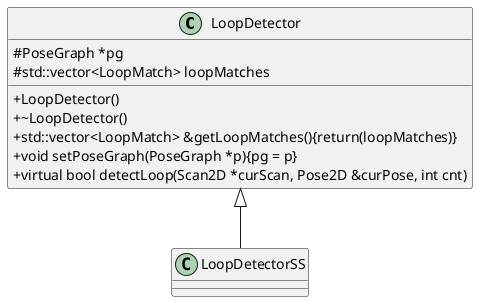 @startuml

skinparam classAttributeIconSize 0

class LoopDetector {
    # PoseGraph *pg
    # std::vector<LoopMatch> loopMatches
    + LoopDetector()
    + ~LoopDetector()
    + std::vector<LoopMatch> &getLoopMatches(){return(loopMatches)}
    + void setPoseGraph(PoseGraph *p){pg = p}
    + virtual bool detectLoop(Scan2D *curScan, Pose2D &curPose, int cnt)
}

LoopDetector <|-- LoopDetectorSS

@enduml
